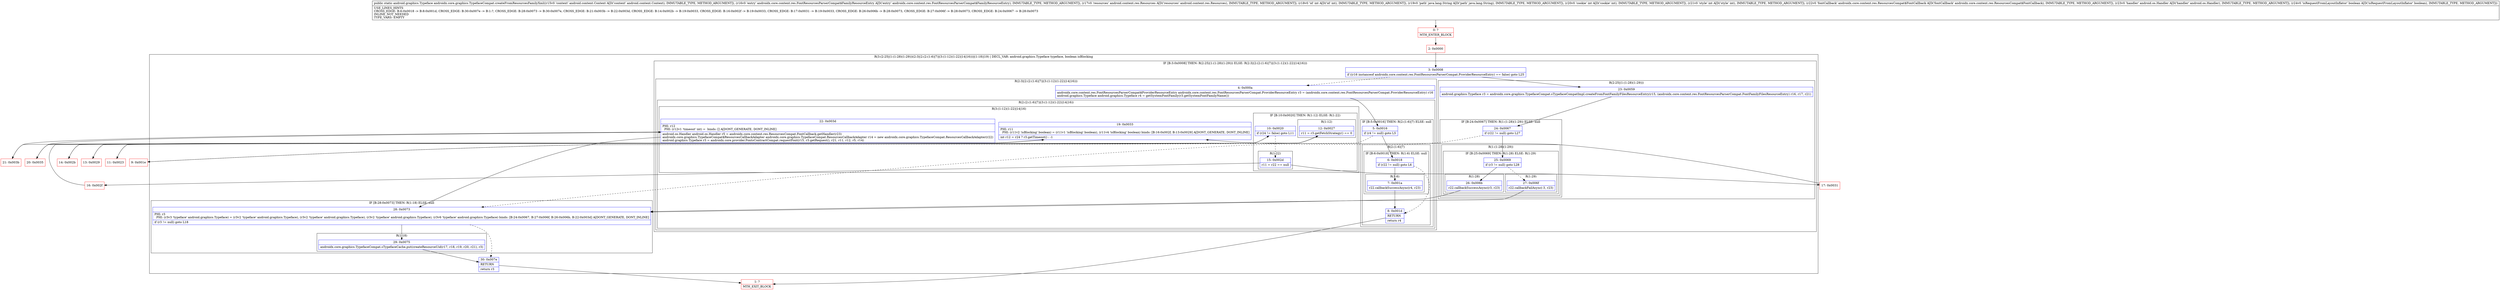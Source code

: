 digraph "CFG forandroidx.core.graphics.TypefaceCompat.createFromResourcesFamilyXml(Landroid\/content\/Context;Landroidx\/core\/content\/res\/FontResourcesParserCompat$FamilyResourceEntry;Landroid\/content\/res\/Resources;ILjava\/lang\/String;IILandroidx\/core\/content\/res\/ResourcesCompat$FontCallback;Landroid\/os\/Handler;Z)Landroid\/graphics\/Typeface;" {
subgraph cluster_Region_1045286520 {
label = "R(3:(2:25|(1:(1:28)(1:29)))(2:3|(2:(2:(1:6)|7)|(3:(1:12)(1:22)|14|16)))|(1:18)|19) | DECL_VAR: android.graphics.Typeface typeface, boolean isBlocking\l";
node [shape=record,color=blue];
subgraph cluster_IfRegion_1484388496 {
label = "IF [B:3:0x0008] THEN: R(2:25|(1:(1:28)(1:29))) ELSE: R(2:3|(2:(2:(1:6)|7)|(3:(1:12)(1:22)|14|16)))";
node [shape=record,color=blue];
Node_3 [shape=record,label="{3\:\ 0x0008|if ((r16 instanceof androidx.core.content.res.FontResourcesParserCompat.ProviderResourceEntry) == false) goto L25\l}"];
subgraph cluster_Region_782690408 {
label = "R(2:25|(1:(1:28)(1:29)))";
node [shape=record,color=blue];
Node_23 [shape=record,label="{23\:\ 0x0059|android.graphics.Typeface r3 = androidx.core.graphics.TypefaceCompat.sTypefaceCompatImpl.createFromFontFamilyFilesResourceEntry(r15, (androidx.core.content.res.FontResourcesParserCompat.FontFamilyFilesResourceEntry) r16, r17, r21)\l}"];
subgraph cluster_IfRegion_554341899 {
label = "IF [B:24:0x0067] THEN: R(1:(1:28)(1:29)) ELSE: null";
node [shape=record,color=blue];
Node_24 [shape=record,label="{24\:\ 0x0067|if (r22 != null) goto L27\l}"];
subgraph cluster_Region_718709951 {
label = "R(1:(1:28)(1:29))";
node [shape=record,color=blue];
subgraph cluster_IfRegion_2058916243 {
label = "IF [B:25:0x0069] THEN: R(1:28) ELSE: R(1:29)";
node [shape=record,color=blue];
Node_25 [shape=record,label="{25\:\ 0x0069|if (r3 != null) goto L28\l}"];
subgraph cluster_Region_1838308140 {
label = "R(1:28)";
node [shape=record,color=blue];
Node_26 [shape=record,label="{26\:\ 0x006b|r22.callbackSuccessAsync(r3, r23)\l}"];
}
subgraph cluster_Region_408760923 {
label = "R(1:29)";
node [shape=record,color=blue];
Node_27 [shape=record,label="{27\:\ 0x006f|r22.callbackFailAsync(\-3, r23)\l}"];
}
}
}
}
}
subgraph cluster_Region_914491082 {
label = "R(2:3|(2:(2:(1:6)|7)|(3:(1:12)(1:22)|14|16)))";
node [shape=record,color=blue];
Node_4 [shape=record,label="{4\:\ 0x000a|androidx.core.content.res.FontResourcesParserCompat$ProviderResourceEntry androidx.core.content.res.FontResourcesParserCompat.ProviderResourceEntry r3 = (androidx.core.content.res.FontResourcesParserCompat.ProviderResourceEntry) r16\landroid.graphics.Typeface android.graphics.Typeface r4 = getSystemFontFamily(r3.getSystemFontFamilyName())\l}"];
subgraph cluster_Region_120688307 {
label = "R(2:(2:(1:6)|7)|(3:(1:12)(1:22)|14|16))";
node [shape=record,color=blue];
subgraph cluster_IfRegion_1604444058 {
label = "IF [B:5:0x0016] THEN: R(2:(1:6)|7) ELSE: null";
node [shape=record,color=blue];
Node_5 [shape=record,label="{5\:\ 0x0016|if (r4 != null) goto L5\l}"];
subgraph cluster_Region_1686454045 {
label = "R(2:(1:6)|7)";
node [shape=record,color=blue];
subgraph cluster_IfRegion_968602575 {
label = "IF [B:6:0x0018] THEN: R(1:6) ELSE: null";
node [shape=record,color=blue];
Node_6 [shape=record,label="{6\:\ 0x0018|if (r22 != null) goto L6\l}"];
subgraph cluster_Region_1117246931 {
label = "R(1:6)";
node [shape=record,color=blue];
Node_7 [shape=record,label="{7\:\ 0x001a|r22.callbackSuccessAsync(r4, r23)\l}"];
}
}
Node_8 [shape=record,label="{8\:\ 0x001d|RETURN\l|return r4\l}"];
}
}
subgraph cluster_Region_1639944855 {
label = "R(3:(1:12)(1:22)|14|16)";
node [shape=record,color=blue];
subgraph cluster_IfRegion_1183831279 {
label = "IF [B:10:0x0020] THEN: R(1:12) ELSE: R(1:22)";
node [shape=record,color=blue];
Node_10 [shape=record,label="{10\:\ 0x0020|if (r24 != false) goto L11\l}"];
subgraph cluster_Region_1188924033 {
label = "R(1:12)";
node [shape=record,color=blue];
Node_12 [shape=record,label="{12\:\ 0x0027|r11 = r3.getFetchStrategy() == 0\l}"];
}
subgraph cluster_Region_1311123598 {
label = "R(1:22)";
node [shape=record,color=blue];
Node_15 [shape=record,label="{15\:\ 0x002d|r11 = r22 == null\l}"];
}
}
Node_19 [shape=record,label="{19\:\ 0x0033|PHI: r11 \l  PHI: (r11v2 'isBlocking' boolean) = (r11v1 'isBlocking' boolean), (r11v4 'isBlocking' boolean) binds: [B:16:0x002f, B:13:0x0029] A[DONT_GENERATE, DONT_INLINE]\l|int r12 = r24 ? r3.getTimeout() : \-1\l}"];
Node_22 [shape=record,label="{22\:\ 0x003d|PHI: r12 \l  PHI: (r12v1 'timeout' int) =  binds: [] A[DONT_GENERATE, DONT_INLINE]\l|android.os.Handler android.os.Handler r5 = androidx.core.content.res.ResourcesCompat.FontCallback.getHandler(r23)\landroidx.core.graphics.TypefaceCompat$ResourcesCallbackAdapter androidx.core.graphics.TypefaceCompat.ResourcesCallbackAdapter r14 = new androidx.core.graphics.TypefaceCompat.ResourcesCallbackAdapter(r22)\landroid.graphics.Typeface r3 = androidx.core.provider.FontsContractCompat.requestFont(r15, r3.getRequest(), r21, r11, r12, r5, r14)\l}"];
}
}
}
}
subgraph cluster_IfRegion_926017935 {
label = "IF [B:28:0x0073] THEN: R(1:18) ELSE: null";
node [shape=record,color=blue];
Node_28 [shape=record,label="{28\:\ 0x0073|PHI: r3 \l  PHI: (r3v3 'typeface' android.graphics.Typeface) = (r3v2 'typeface' android.graphics.Typeface), (r3v2 'typeface' android.graphics.Typeface), (r3v2 'typeface' android.graphics.Typeface), (r3v6 'typeface' android.graphics.Typeface) binds: [B:24:0x0067, B:27:0x006f, B:26:0x006b, B:22:0x003d] A[DONT_GENERATE, DONT_INLINE]\l|if (r3 != null) goto L18\l}"];
subgraph cluster_Region_1023323596 {
label = "R(1:18)";
node [shape=record,color=blue];
Node_29 [shape=record,label="{29\:\ 0x0075|androidx.core.graphics.TypefaceCompat.sTypefaceCache.put(createResourceUid(r17, r18, r19, r20, r21), r3)\l}"];
}
}
Node_30 [shape=record,label="{30\:\ 0x007e|RETURN\l|return r3\l}"];
}
Node_0 [shape=record,color=red,label="{0\:\ ?|MTH_ENTER_BLOCK\l}"];
Node_2 [shape=record,color=red,label="{2\:\ 0x0000}"];
Node_1 [shape=record,color=red,label="{1\:\ ?|MTH_EXIT_BLOCK\l}"];
Node_9 [shape=record,color=red,label="{9\:\ 0x001e}"];
Node_11 [shape=record,color=red,label="{11\:\ 0x0023}"];
Node_13 [shape=record,color=red,label="{13\:\ 0x0029}"];
Node_20 [shape=record,color=red,label="{20\:\ 0x0035}"];
Node_21 [shape=record,color=red,label="{21\:\ 0x003b}"];
Node_14 [shape=record,color=red,label="{14\:\ 0x002b}"];
Node_16 [shape=record,color=red,label="{16\:\ 0x002f}"];
Node_17 [shape=record,color=red,label="{17\:\ 0x0031}"];
MethodNode[shape=record,label="{public static android.graphics.Typeface androidx.core.graphics.TypefaceCompat.createFromResourcesFamilyXml((r15v0 'context' android.content.Context A[D('context' android.content.Context), IMMUTABLE_TYPE, METHOD_ARGUMENT]), (r16v0 'entry' androidx.core.content.res.FontResourcesParserCompat$FamilyResourceEntry A[D('entry' androidx.core.content.res.FontResourcesParserCompat$FamilyResourceEntry), IMMUTABLE_TYPE, METHOD_ARGUMENT]), (r17v0 'resources' android.content.res.Resources A[D('resources' android.content.res.Resources), IMMUTABLE_TYPE, METHOD_ARGUMENT]), (r18v0 'id' int A[D('id' int), IMMUTABLE_TYPE, METHOD_ARGUMENT]), (r19v0 'path' java.lang.String A[D('path' java.lang.String), IMMUTABLE_TYPE, METHOD_ARGUMENT]), (r20v0 'cookie' int A[D('cookie' int), IMMUTABLE_TYPE, METHOD_ARGUMENT]), (r21v0 'style' int A[D('style' int), IMMUTABLE_TYPE, METHOD_ARGUMENT]), (r22v0 'fontCallback' androidx.core.content.res.ResourcesCompat$FontCallback A[D('fontCallback' androidx.core.content.res.ResourcesCompat$FontCallback), IMMUTABLE_TYPE, METHOD_ARGUMENT]), (r23v0 'handler' android.os.Handler A[D('handler' android.os.Handler), IMMUTABLE_TYPE, METHOD_ARGUMENT]), (r24v0 'isRequestFromLayoutInflator' boolean A[D('isRequestFromLayoutInflator' boolean), IMMUTABLE_TYPE, METHOD_ARGUMENT]))  | USE_LINES_HINTS\lCROSS_EDGE: B:6:0x0018 \-\> B:8:0x001d, CROSS_EDGE: B:30:0x007e \-\> B:1:?, CROSS_EDGE: B:28:0x0073 \-\> B:30:0x007e, CROSS_EDGE: B:21:0x003b \-\> B:22:0x003d, CROSS_EDGE: B:14:0x002b \-\> B:19:0x0033, CROSS_EDGE: B:16:0x002f \-\> B:19:0x0033, CROSS_EDGE: B:17:0x0031 \-\> B:19:0x0033, CROSS_EDGE: B:26:0x006b \-\> B:28:0x0073, CROSS_EDGE: B:27:0x006f \-\> B:28:0x0073, CROSS_EDGE: B:24:0x0067 \-\> B:28:0x0073\lINLINE_NOT_NEEDED\lTYPE_VARS: EMPTY\l}"];
MethodNode -> Node_0;Node_3 -> Node_4[style=dashed];
Node_3 -> Node_23;
Node_23 -> Node_24;
Node_24 -> Node_25;
Node_24 -> Node_28[style=dashed];
Node_25 -> Node_26;
Node_25 -> Node_27[style=dashed];
Node_26 -> Node_28;
Node_27 -> Node_28;
Node_4 -> Node_5;
Node_5 -> Node_6;
Node_5 -> Node_9[style=dashed];
Node_6 -> Node_7;
Node_6 -> Node_8[style=dashed];
Node_7 -> Node_8;
Node_8 -> Node_1;
Node_10 -> Node_11;
Node_10 -> Node_15[style=dashed];
Node_12 -> Node_13;
Node_12 -> Node_14;
Node_15 -> Node_16;
Node_15 -> Node_17;
Node_19 -> Node_20;
Node_19 -> Node_21;
Node_22 -> Node_28;
Node_28 -> Node_29;
Node_28 -> Node_30[style=dashed];
Node_29 -> Node_30;
Node_30 -> Node_1;
Node_0 -> Node_2;
Node_2 -> Node_3;
Node_9 -> Node_10;
Node_11 -> Node_12;
Node_13 -> Node_19;
Node_20 -> Node_22;
Node_21 -> Node_22;
Node_14 -> Node_19;
Node_16 -> Node_19;
Node_17 -> Node_19;
}

